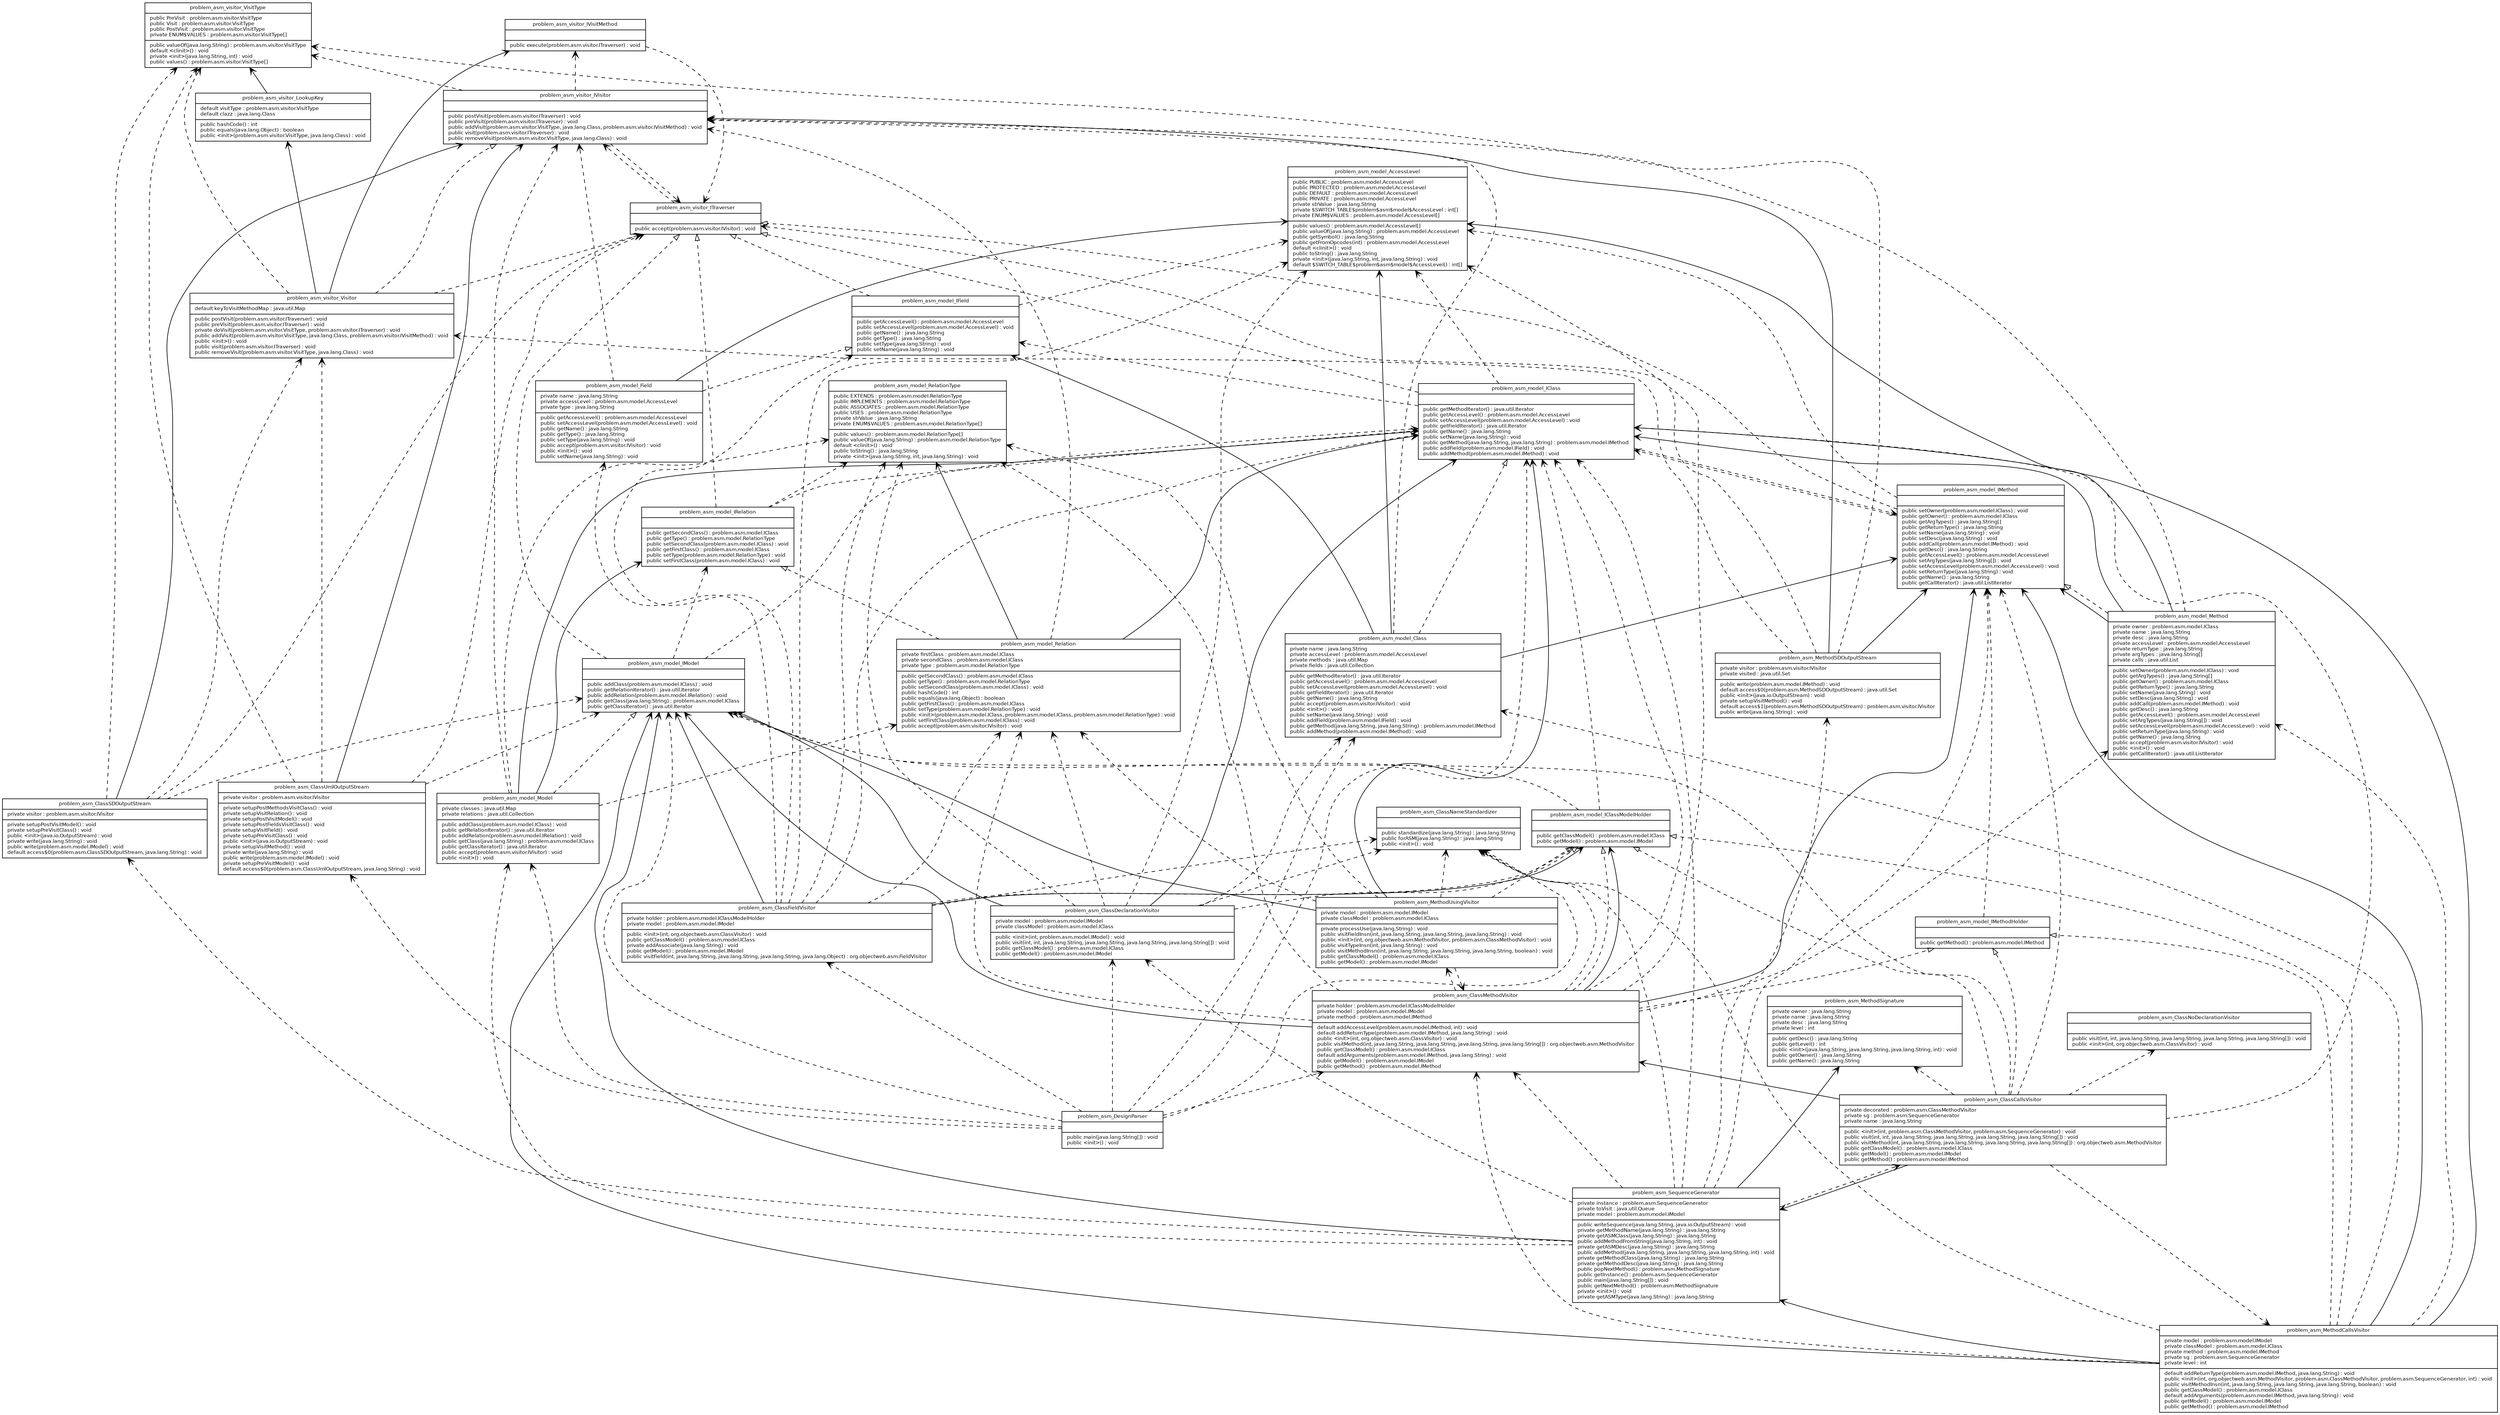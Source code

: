 digraph G {
rankdir=BT;

node [
fontname = "Bitstream Vera Sans"
fontsize = 8
shape = "record"
]
edge [
fontname = "Bitstream Vera Sans"
fontsize = 8
]
problem_asm_model_IMethod [
	label = "{problem_asm_model_IMethod||public setOwner(problem.asm.model.IClass) : void\lpublic getOwner() : problem.asm.model.IClass\lpublic getArgTypes() : java.lang.String[]\lpublic getReturnType() : java.lang.String\lpublic setName(java.lang.String) : void\lpublic setDesc(java.lang.String) : void\lpublic addCall(problem.asm.model.IMethod) : void\lpublic getDesc() : java.lang.String\lpublic getAccessLevel() : problem.asm.model.AccessLevel\lpublic setArgTypes(java.lang.String[]) : void\lpublic setAccessLevel(problem.asm.model.AccessLevel) : void\lpublic setReturnType(java.lang.String) : void\lpublic getName() : java.lang.String\lpublic getCallIterator() : java.util.ListIterator\l}"
]
problem_asm_model_Relation [
	label = "{problem_asm_model_Relation|private firstClass : problem.asm.model.IClass\lprivate secondClass : problem.asm.model.IClass\lprivate type : problem.asm.model.RelationType\l|public getSecondClass() : problem.asm.model.IClass\lpublic getType() : problem.asm.model.RelationType\lpublic setSecondClass(problem.asm.model.IClass) : void\lpublic hashCode() : int\lpublic equals(java.lang.Object) : boolean\lpublic getFirstClass() : problem.asm.model.IClass\lpublic setType(problem.asm.model.RelationType) : void\lpublic \<init\>(problem.asm.model.IClass, problem.asm.model.IClass, problem.asm.model.RelationType) : void\lpublic setFirstClass(problem.asm.model.IClass) : void\lpublic accept(problem.asm.visitor.IVisitor) : void\l}"
]
problem_asm_SequenceGenerator [
	label = "{problem_asm_SequenceGenerator|private instance : problem.asm.SequenceGenerator\lprivate toVisit : java.util.Queue\lprivate model : problem.asm.model.IModel\l|public writeSequence(java.lang.String, java.io.OutputStream) : void\lprivate getMethodName(java.lang.String) : java.lang.String\lprivate getASMClass(java.lang.String) : java.lang.String\lpublic addMethodFromString(java.lang.String, int) : void\lprivate getASMDesc(java.lang.String) : java.lang.String\lpublic addMethod(java.lang.String, java.lang.String, java.lang.String, int) : void\lprivate getMethodClass(java.lang.String) : java.lang.String\lprivate getMethodDesc(java.lang.String) : java.lang.String\lpublic popNextMethod() : problem.asm.MethodSignature\lpublic getInstance() : problem.asm.SequenceGenerator\lpublic main(java.lang.String[]) : void\lpublic getNextMethod() : problem.asm.MethodSignature\lprivate \<init\>() : void\lprivate getASMType(java.lang.String) : java.lang.String\l}"
]
problem_asm_visitor_VisitType [
	label = "{problem_asm_visitor_VisitType|public PreVisit : problem.asm.visitor.VisitType\lpublic Visit : problem.asm.visitor.VisitType\lpublic PostVisit : problem.asm.visitor.VisitType\lprivate ENUM$VALUES : problem.asm.visitor.VisitType[]\l|public valueOf(java.lang.String) : problem.asm.visitor.VisitType\ldefault \<clinit\>() : void\lprivate \<init\>(java.lang.String, int) : void\lpublic values() : problem.asm.visitor.VisitType[]\l}"
]
problem_asm_model_IField [
	label = "{problem_asm_model_IField||public getAccessLevel() : problem.asm.model.AccessLevel\lpublic setAccessLevel(problem.asm.model.AccessLevel) : void\lpublic getName() : java.lang.String\lpublic getType() : java.lang.String\lpublic setType(java.lang.String) : void\lpublic setName(java.lang.String) : void\l}"
]
problem_asm_visitor_Visitor [
	label = "{problem_asm_visitor_Visitor|default keyToVisitMethodMap : java.util.Map\l|public postVisit(problem.asm.visitor.ITraverser) : void\lpublic preVisit(problem.asm.visitor.ITraverser) : void\lprivate doVisit(problem.asm.visitor.VisitType, problem.asm.visitor.ITraverser) : void\lpublic addVisit(problem.asm.visitor.VisitType, java.lang.Class, problem.asm.visitor.IVisitMethod) : void\lpublic \<init\>() : void\lpublic visit(problem.asm.visitor.ITraverser) : void\lpublic removeVisit(problem.asm.visitor.VisitType, java.lang.Class) : void\l}"
]
problem_asm_ClassDeclarationVisitor [
	label = "{problem_asm_ClassDeclarationVisitor|private model : problem.asm.model.IModel\lprivate classModel : problem.asm.model.IClass\l|public \<init\>(int, problem.asm.model.IModel) : void\lpublic visit(int, int, java.lang.String, java.lang.String, java.lang.String, java.lang.String[]) : void\lpublic getClassModel() : problem.asm.model.IClass\lpublic getModel() : problem.asm.model.IModel\l}"
]
problem_asm_ClassNoDeclarationVisitor [
	label = "{problem_asm_ClassNoDeclarationVisitor||public visit(int, int, java.lang.String, java.lang.String, java.lang.String, java.lang.String[]) : void\lpublic \<init\>(int, org.objectweb.asm.ClassVisitor) : void\l}"
]
problem_asm_model_Class [
	label = "{problem_asm_model_Class|private name : java.lang.String\lprivate accessLevel : problem.asm.model.AccessLevel\lprivate methods : java.util.Map\lprivate fields : java.util.Collection\l|public getMethodIterator() : java.util.Iterator\lpublic getAccessLevel() : problem.asm.model.AccessLevel\lpublic setAccessLevel(problem.asm.model.AccessLevel) : void\lpublic getFieldIterator() : java.util.Iterator\lpublic getName() : java.lang.String\lpublic accept(problem.asm.visitor.IVisitor) : void\lpublic \<init\>() : void\lpublic setName(java.lang.String) : void\lpublic addField(problem.asm.model.IField) : void\lpublic getMethod(java.lang.String, java.lang.String) : problem.asm.model.IMethod\lpublic addMethod(problem.asm.model.IMethod) : void\l}"
]
problem_asm_model_RelationType [
	label = "{problem_asm_model_RelationType|public EXTENDS : problem.asm.model.RelationType\lpublic IMPLEMENTS : problem.asm.model.RelationType\lpublic ASSOCIATES : problem.asm.model.RelationType\lpublic USES : problem.asm.model.RelationType\lprivate strValue : java.lang.String\lprivate ENUM$VALUES : problem.asm.model.RelationType[]\l|public values() : problem.asm.model.RelationType[]\lpublic valueOf(java.lang.String) : problem.asm.model.RelationType\ldefault \<clinit\>() : void\lpublic toString() : java.lang.String\lprivate \<init\>(java.lang.String, int, java.lang.String) : void\l}"
]
problem_asm_model_IClass [
	label = "{problem_asm_model_IClass||public getMethodIterator() : java.util.Iterator\lpublic getAccessLevel() : problem.asm.model.AccessLevel\lpublic setAccessLevel(problem.asm.model.AccessLevel) : void\lpublic getFieldIterator() : java.util.Iterator\lpublic getName() : java.lang.String\lpublic setName(java.lang.String) : void\lpublic getMethod(java.lang.String, java.lang.String) : problem.asm.model.IMethod\lpublic addField(problem.asm.model.IField) : void\lpublic addMethod(problem.asm.model.IMethod) : void\l}"
]
problem_asm_model_Model [
	label = "{problem_asm_model_Model|private classes : java.util.Map\lprivate relations : java.util.Collection\l|public addClass(problem.asm.model.IClass) : void\lpublic getRelationIterator() : java.util.Iterator\lpublic addRelation(problem.asm.model.IRelation) : void\lpublic getClass(java.lang.String) : problem.asm.model.IClass\lpublic getClassIterator() : java.util.Iterator\lpublic accept(problem.asm.visitor.IVisitor) : void\lpublic \<init\>() : void\l}"
]
problem_asm_visitor_ITraverser [
	label = "{problem_asm_visitor_ITraverser||public accept(problem.asm.visitor.IVisitor) : void\l}"
]
problem_asm_ClassNameStandardizer [
	label = "{problem_asm_ClassNameStandardizer||public standardize(java.lang.String) : java.lang.String\lpublic forASM(java.lang.String) : java.lang.String\lpublic \<init\>() : void\l}"
]
problem_asm_MethodSignature [
	label = "{problem_asm_MethodSignature|private owner : java.lang.String\lprivate name : java.lang.String\lprivate desc : java.lang.String\lprivate level : int\l|public getDesc() : java.lang.String\lpublic getLevel() : int\lpublic \<init\>(java.lang.String, java.lang.String, java.lang.String, int) : void\lpublic getOwner() : java.lang.String\lpublic getName() : java.lang.String\l}"
]
problem_asm_model_Method [
	label = "{problem_asm_model_Method|private owner : problem.asm.model.IClass\lprivate name : java.lang.String\lprivate desc : java.lang.String\lprivate accessLevel : problem.asm.model.AccessLevel\lprivate returnType : java.lang.String\lprivate argTypes : java.lang.String[]\lprivate calls : java.util.List\l|public setOwner(problem.asm.model.IClass) : void\lpublic getArgTypes() : java.lang.String[]\lpublic getOwner() : problem.asm.model.IClass\lpublic getReturnType() : java.lang.String\lpublic setName(java.lang.String) : void\lpublic setDesc(java.lang.String) : void\lpublic addCall(problem.asm.model.IMethod) : void\lpublic getDesc() : java.lang.String\lpublic getAccessLevel() : problem.asm.model.AccessLevel\lpublic setArgTypes(java.lang.String[]) : void\lpublic setAccessLevel(problem.asm.model.AccessLevel) : void\lpublic setReturnType(java.lang.String) : void\lpublic getName() : java.lang.String\lpublic accept(problem.asm.visitor.IVisitor) : void\lpublic \<init\>() : void\lpublic getCallIterator() : java.util.ListIterator\l}"
]
problem_asm_MethodCallsVisitor [
	label = "{problem_asm_MethodCallsVisitor|private model : problem.asm.model.IModel\lprivate classModel : problem.asm.model.IClass\lprivate method : problem.asm.model.IMethod\lprivate sg : problem.asm.SequenceGenerator\lprivate level : int\l|default addReturnType(problem.asm.model.IMethod, java.lang.String) : void\lpublic \<init\>(int, org.objectweb.asm.MethodVisitor, problem.asm.ClassMethodVisitor, problem.asm.SequenceGenerator, int) : void\lpublic visitMethodInsn(int, java.lang.String, java.lang.String, java.lang.String, boolean) : void\lpublic getClassModel() : problem.asm.model.IClass\ldefault addArguments(problem.asm.model.IMethod, java.lang.String) : void\lpublic getModel() : problem.asm.model.IModel\lpublic getMethod() : problem.asm.model.IMethod\l}"
]
problem_asm_ClassUmlOutputStream [
	label = "{problem_asm_ClassUmlOutputStream|private visitor : problem.asm.visitor.IVisitor\l|private setupPostMethodsVisitClass() : void\lprivate setupVisitRelation() : void\lprivate setupPostVisitModel() : void\lprivate setupPostFieldsVisitClass() : void\lprivate setupVisitField() : void\lprivate setupPreVisitClass() : void\lpublic \<init\>(java.io.OutputStream) : void\lprivate setupVisitMethod() : void\lprivate write(java.lang.String) : void\lpublic write(problem.asm.model.IModel) : void\lprivate setupPreVisitModel() : void\ldefault access$0(problem.asm.ClassUmlOutputStream, java.lang.String) : void\l}"
]
problem_asm_model_AccessLevel [
	label = "{problem_asm_model_AccessLevel|public PUBLIC : problem.asm.model.AccessLevel\lpublic PROTECTED : problem.asm.model.AccessLevel\lpublic DEFAULT : problem.asm.model.AccessLevel\lpublic PRIVATE : problem.asm.model.AccessLevel\lprivate strValue : java.lang.String\lprivate $SWITCH_TABLE$problem$asm$model$AccessLevel : int[]\lprivate ENUM$VALUES : problem.asm.model.AccessLevel[]\l|public values() : problem.asm.model.AccessLevel[]\lpublic valueOf(java.lang.String) : problem.asm.model.AccessLevel\lpublic getSymbol() : java.lang.String\lpublic getFromOpcodes(int) : problem.asm.model.AccessLevel\ldefault \<clinit\>() : void\lpublic toString() : java.lang.String\lprivate \<init\>(java.lang.String, int, java.lang.String) : void\ldefault $SWITCH_TABLE$problem$asm$model$AccessLevel() : int[]\l}"
]
problem_asm_model_Field [
	label = "{problem_asm_model_Field|private name : java.lang.String\lprivate accessLevel : problem.asm.model.AccessLevel\lprivate type : java.lang.String\l|public getAccessLevel() : problem.asm.model.AccessLevel\lpublic setAccessLevel(problem.asm.model.AccessLevel) : void\lpublic getName() : java.lang.String\lpublic getType() : java.lang.String\lpublic setType(java.lang.String) : void\lpublic accept(problem.asm.visitor.IVisitor) : void\lpublic \<init\>() : void\lpublic setName(java.lang.String) : void\l}"
]
problem_asm_ClassSDOutputStream [
	label = "{problem_asm_ClassSDOutputStream|private visitor : problem.asm.visitor.IVisitor\l|private setupPostVisitModel() : void\lprivate setupPreVisitClass() : void\lpublic \<init\>(java.io.OutputStream) : void\lprivate write(java.lang.String) : void\lpublic write(problem.asm.model.IModel) : void\ldefault access$0(problem.asm.ClassSDOutputStream, java.lang.String) : void\l}"
]
problem_asm_model_IModel [
	label = "{problem_asm_model_IModel||public addClass(problem.asm.model.IClass) : void\lpublic getRelationIterator() : java.util.Iterator\lpublic addRelation(problem.asm.model.IRelation) : void\lpublic getClass(java.lang.String) : problem.asm.model.IClass\lpublic getClassIterator() : java.util.Iterator\l}"
]
problem_asm_ClassFieldVisitor [
	label = "{problem_asm_ClassFieldVisitor|private holder : problem.asm.model.IClassModelHolder\lprivate model : problem.asm.model.IModel\l|public \<init\>(int, org.objectweb.asm.ClassVisitor) : void\lpublic getClassModel() : problem.asm.model.IClass\lprivate addAssociate(java.lang.String) : void\lpublic getModel() : problem.asm.model.IModel\lpublic visitField(int, java.lang.String, java.lang.String, java.lang.String, java.lang.Object) : org.objectweb.asm.FieldVisitor\l}"
]
problem_asm_DesignParser [
	label = "{problem_asm_DesignParser||public main(java.lang.String[]) : void\lpublic \<init\>() : void\l}"
]
problem_asm_MethodSDOutputStream [
	label = "{problem_asm_MethodSDOutputStream|private visitor : problem.asm.visitor.IVisitor\lprivate visited : java.util.Set\l|public write(problem.asm.model.IMethod) : void\ldefault access$0(problem.asm.MethodSDOutputStream) : java.util.Set\lpublic \<init\>(java.io.OutputStream) : void\lprivate setupVisitMethod() : void\ldefault access$1(problem.asm.MethodSDOutputStream) : problem.asm.visitor.IVisitor\lpublic write(java.lang.String) : void\l}"
]
problem_asm_ClassCallsVisitor [
	label = "{problem_asm_ClassCallsVisitor|private decorated : problem.asm.ClassMethodVisitor\lprivate sg : problem.asm.SequenceGenerator\lprivate name : java.lang.String\l|public \<init\>(int, problem.asm.ClassMethodVisitor, problem.asm.SequenceGenerator) : void\lpublic visit(int, int, java.lang.String, java.lang.String, java.lang.String, java.lang.String[]) : void\lpublic visitMethod(int, java.lang.String, java.lang.String, java.lang.String, java.lang.String[]) : org.objectweb.asm.MethodVisitor\lpublic getClassModel() : problem.asm.model.IClass\lpublic getModel() : problem.asm.model.IModel\lpublic getMethod() : problem.asm.model.IMethod\l}"
]
problem_asm_visitor_IVisitor [
	label = "{problem_asm_visitor_IVisitor||public postVisit(problem.asm.visitor.ITraverser) : void\lpublic preVisit(problem.asm.visitor.ITraverser) : void\lpublic addVisit(problem.asm.visitor.VisitType, java.lang.Class, problem.asm.visitor.IVisitMethod) : void\lpublic visit(problem.asm.visitor.ITraverser) : void\lpublic removeVisit(problem.asm.visitor.VisitType, java.lang.Class) : void\l}"
]
problem_asm_model_IMethodHolder [
	label = "{problem_asm_model_IMethodHolder||public getMethod() : problem.asm.model.IMethod\l}"
]
problem_asm_visitor_LookupKey [
	label = "{problem_asm_visitor_LookupKey|default visitType : problem.asm.visitor.VisitType\ldefault clazz : java.lang.Class\l|public hashCode() : int\lpublic equals(java.lang.Object) : boolean\lpublic \<init\>(problem.asm.visitor.VisitType, java.lang.Class) : void\l}"
]
problem_asm_model_IClassModelHolder [
	label = "{problem_asm_model_IClassModelHolder||public getClassModel() : problem.asm.model.IClass\lpublic getModel() : problem.asm.model.IModel\l}"
]
problem_asm_visitor_IVisitMethod [
	label = "{problem_asm_visitor_IVisitMethod||public execute(problem.asm.visitor.ITraverser) : void\l}"
]
problem_asm_MethodUsingVisitor [
	label = "{problem_asm_MethodUsingVisitor|private model : problem.asm.model.IModel\lprivate classModel : problem.asm.model.IClass\l|private processUse(java.lang.String) : void\lpublic visitFieldInsn(int, java.lang.String, java.lang.String, java.lang.String) : void\lpublic \<init\>(int, org.objectweb.asm.MethodVisitor, problem.asm.ClassMethodVisitor) : void\lpublic visitTypeInsn(int, java.lang.String) : void\lpublic visitMethodInsn(int, java.lang.String, java.lang.String, java.lang.String, boolean) : void\lpublic getClassModel() : problem.asm.model.IClass\lpublic getModel() : problem.asm.model.IModel\l}"
]
problem_asm_model_IRelation [
	label = "{problem_asm_model_IRelation||public getSecondClass() : problem.asm.model.IClass\lpublic getType() : problem.asm.model.RelationType\lpublic setSecondClass(problem.asm.model.IClass) : void\lpublic getFirstClass() : problem.asm.model.IClass\lpublic setType(problem.asm.model.RelationType) : void\lpublic setFirstClass(problem.asm.model.IClass) : void\l}"
]
problem_asm_ClassMethodVisitor [
	label = "{problem_asm_ClassMethodVisitor|private holder : problem.asm.model.IClassModelHolder\lprivate model : problem.asm.model.IModel\lprivate method : problem.asm.model.IMethod\l|default addAccessLevel(problem.asm.model.IMethod, int) : void\ldefault addReturnType(problem.asm.model.IMethod, java.lang.String) : void\lpublic \<init\>(int, org.objectweb.asm.ClassVisitor) : void\lpublic visitMethod(int, java.lang.String, java.lang.String, java.lang.String, java.lang.String[]) : org.objectweb.asm.MethodVisitor\lpublic getClassModel() : problem.asm.model.IClass\ldefault addArguments(problem.asm.model.IMethod, java.lang.String) : void\lpublic getModel() : problem.asm.model.IModel\lpublic getMethod() : problem.asm.model.IMethod\l}"
]
problem_asm_model_IClassModelHolder -> problem_asm_model_IModel [
	arrowhead = "vee"
	style = "dashed"
]

problem_asm_SequenceGenerator -> problem_asm_ClassDeclarationVisitor [
	arrowhead = "vee"
	style = "dashed"
]

problem_asm_model_IMethodHolder -> problem_asm_model_IMethod [
	arrowhead = "vee"
	style = "dashed"
]

problem_asm_ClassSDOutputStream -> problem_asm_visitor_ITraverser [
	arrowhead = "vee"
	style = "dashed"
]

problem_asm_model_IMethod -> problem_asm_visitor_ITraverser [
	arrowhead = "empty"
	style = "dashed"
]

problem_asm_SequenceGenerator -> problem_asm_MethodSDOutputStream [
	arrowhead = "vee"
	style = "dashed"
]

problem_asm_MethodSDOutputStream -> problem_asm_visitor_Visitor [
	arrowhead = "vee"
	style = "dashed"
]

problem_asm_visitor_Visitor -> problem_asm_visitor_ITraverser [
	arrowhead = "vee"
	style = "dashed"
]

problem_asm_ClassDeclarationVisitor -> problem_asm_model_IClass [
	arrowhead = "vee"
	style = "solid"
]

problem_asm_model_Model -> problem_asm_model_Relation [
	arrowhead = "vee"
	style = "dashed"
]

problem_asm_model_IClass -> problem_asm_model_AccessLevel [
	arrowhead = "vee"
	style = "dashed"
]

problem_asm_model_Field -> problem_asm_model_AccessLevel [
	arrowhead = "vee"
	style = "solid"
]

problem_asm_ClassMethodVisitor -> problem_asm_model_AccessLevel [
	arrowhead = "vee"
	style = "dashed"
]

problem_asm_MethodCallsVisitor -> problem_asm_model_IMethodHolder [
	arrowhead = "empty"
	style = "dashed"
]

problem_asm_MethodUsingVisitor -> problem_asm_ClassMethodVisitor [
	arrowhead = "vee"
	style = "dashed"
]

problem_asm_MethodCallsVisitor -> problem_asm_model_IModel [
	arrowhead = "vee"
	style = "solid"
]

problem_asm_MethodCallsVisitor -> problem_asm_ClassNameStandardizer [
	arrowhead = "vee"
	style = "dashed"
]

problem_asm_model_Class -> problem_asm_model_IClass [
	arrowhead = "empty"
	style = "dashed"
]

problem_asm_model_Method -> problem_asm_model_IMethod [
	arrowhead = "vee"
	style = "solid"
]

problem_asm_ClassDeclarationVisitor -> problem_asm_model_AccessLevel [
	arrowhead = "vee"
	style = "dashed"
]

problem_asm_MethodUsingVisitor -> problem_asm_model_IModel [
	arrowhead = "vee"
	style = "solid"
]

problem_asm_MethodUsingVisitor -> problem_asm_model_RelationType [
	arrowhead = "vee"
	style = "dashed"
]

problem_asm_model_Model -> problem_asm_model_RelationType [
	arrowhead = "vee"
	style = "dashed"
]

problem_asm_model_IField -> problem_asm_visitor_ITraverser [
	arrowhead = "empty"
	style = "dashed"
]

problem_asm_MethodCallsVisitor -> problem_asm_ClassMethodVisitor [
	arrowhead = "vee"
	style = "dashed"
]

problem_asm_ClassUmlOutputStream -> problem_asm_visitor_IVisitor [
	arrowhead = "vee"
	style = "solid"
]

problem_asm_MethodUsingVisitor -> problem_asm_model_Relation [
	arrowhead = "vee"
	style = "dashed"
]

problem_asm_ClassCallsVisitor -> problem_asm_model_IClassModelHolder [
	arrowhead = "empty"
	style = "dashed"
]

problem_asm_model_Method -> problem_asm_model_IClass [
	arrowhead = "vee"
	style = "solid"
]

problem_asm_ClassFieldVisitor -> problem_asm_model_IClassModelHolder [
	arrowhead = "empty"
	style = "dashed"
]

problem_asm_SequenceGenerator -> problem_asm_model_IModel [
	arrowhead = "vee"
	style = "solid"
]

problem_asm_ClassMethodVisitor -> problem_asm_model_IClass [
	arrowhead = "vee"
	style = "dashed"
]

problem_asm_MethodUsingVisitor -> problem_asm_model_IClass [
	arrowhead = "vee"
	style = "solid"
]

problem_asm_visitor_IVisitor -> problem_asm_visitor_IVisitMethod [
	arrowhead = "vee"
	style = "dashed"
]

problem_asm_visitor_IVisitMethod -> problem_asm_visitor_ITraverser [
	arrowhead = "vee"
	style = "dashed"
]

problem_asm_ClassCallsVisitor -> problem_asm_ClassMethodVisitor [
	arrowhead = "vee"
	style = "solid"
]

problem_asm_MethodCallsVisitor -> problem_asm_model_Class [
	arrowhead = "vee"
	style = "dashed"
]

problem_asm_MethodUsingVisitor -> problem_asm_model_IClassModelHolder [
	arrowhead = "empty"
	style = "dashed"
]

problem_asm_model_Field -> problem_asm_model_IField [
	arrowhead = "empty"
	style = "dashed"
]

problem_asm_model_IRelation -> problem_asm_model_IClass [
	arrowhead = "vee"
	style = "dashed"
]

problem_asm_model_IMethod -> problem_asm_model_AccessLevel [
	arrowhead = "vee"
	style = "dashed"
]

problem_asm_SequenceGenerator -> problem_asm_ClassNameStandardizer [
	arrowhead = "vee"
	style = "dashed"
]

problem_asm_DesignParser -> problem_asm_ClassFieldVisitor [
	arrowhead = "vee"
	style = "dashed"
]

problem_asm_model_IField -> problem_asm_model_AccessLevel [
	arrowhead = "vee"
	style = "dashed"
]

problem_asm_ClassUmlOutputStream -> problem_asm_model_IModel [
	arrowhead = "vee"
	style = "dashed"
]

problem_asm_ClassFieldVisitor -> problem_asm_model_Field [
	arrowhead = "vee"
	style = "dashed"
]

problem_asm_SequenceGenerator -> problem_asm_MethodSignature [
	arrowhead = "vee"
	style = "solid"
]

problem_asm_visitor_LookupKey -> problem_asm_visitor_VisitType [
	arrowhead = "vee"
	style = "solid"
]

problem_asm_model_IModel -> problem_asm_model_IClass [
	arrowhead = "vee"
	style = "dashed"
]

problem_asm_ClassFieldVisitor -> problem_asm_model_Relation [
	arrowhead = "vee"
	style = "dashed"
]

problem_asm_SequenceGenerator -> problem_asm_model_IMethod [
	arrowhead = "vee"
	style = "dashed"
]

problem_asm_model_IRelation -> problem_asm_visitor_ITraverser [
	arrowhead = "empty"
	style = "dashed"
]

problem_asm_ClassDeclarationVisitor -> problem_asm_model_Class [
	arrowhead = "vee"
	style = "dashed"
]

problem_asm_ClassUmlOutputStream -> problem_asm_visitor_Visitor [
	arrowhead = "vee"
	style = "dashed"
]

problem_asm_model_IModel -> problem_asm_visitor_ITraverser [
	arrowhead = "empty"
	style = "dashed"
]

problem_asm_model_Model -> problem_asm_visitor_IVisitor [
	arrowhead = "vee"
	style = "dashed"
]

problem_asm_MethodCallsVisitor -> problem_asm_model_Method [
	arrowhead = "vee"
	style = "dashed"
]

problem_asm_ClassUmlOutputStream -> problem_asm_visitor_VisitType [
	arrowhead = "vee"
	style = "dashed"
]

problem_asm_DesignParser -> problem_asm_model_Class [
	arrowhead = "vee"
	style = "dashed"
]

problem_asm_model_Relation -> problem_asm_model_IRelation [
	arrowhead = "empty"
	style = "dashed"
]

problem_asm_ClassSDOutputStream -> problem_asm_model_IModel [
	arrowhead = "vee"
	style = "dashed"
]

problem_asm_DesignParser -> problem_asm_model_IModel [
	arrowhead = "vee"
	style = "dashed"
]

problem_asm_ClassMethodVisitor -> problem_asm_model_Relation [
	arrowhead = "vee"
	style = "dashed"
]

problem_asm_ClassUmlOutputStream -> problem_asm_visitor_ITraverser [
	arrowhead = "vee"
	style = "dashed"
]

problem_asm_model_Class -> problem_asm_model_IField [
	arrowhead = "vee"
	style = "solid"
]

problem_asm_ClassCallsVisitor -> problem_asm_model_IClass [
	arrowhead = "vee"
	style = "dashed"
]

problem_asm_ClassFieldVisitor -> problem_asm_model_IClass [
	arrowhead = "vee"
	style = "dashed"
]

problem_asm_DesignParser -> problem_asm_ClassNameStandardizer [
	arrowhead = "vee"
	style = "dashed"
]

problem_asm_model_IClass -> problem_asm_model_IMethod [
	arrowhead = "vee"
	style = "dashed"
]

problem_asm_model_IModel -> problem_asm_model_IRelation [
	arrowhead = "vee"
	style = "dashed"
]

problem_asm_ClassDeclarationVisitor -> problem_asm_ClassNameStandardizer [
	arrowhead = "vee"
	style = "dashed"
]

problem_asm_ClassDeclarationVisitor -> problem_asm_model_IClassModelHolder [
	arrowhead = "empty"
	style = "dashed"
]

problem_asm_ClassFieldVisitor -> problem_asm_model_IField [
	arrowhead = "vee"
	style = "dashed"
]

problem_asm_ClassDeclarationVisitor -> problem_asm_model_IModel [
	arrowhead = "vee"
	style = "solid"
]

problem_asm_visitor_Visitor -> problem_asm_visitor_VisitType [
	arrowhead = "vee"
	style = "dashed"
]

problem_asm_SequenceGenerator -> problem_asm_ClassSDOutputStream [
	arrowhead = "vee"
	style = "dashed"
]

problem_asm_ClassSDOutputStream -> problem_asm_visitor_VisitType [
	arrowhead = "vee"
	style = "dashed"
]

problem_asm_model_IClassModelHolder -> problem_asm_model_IClass [
	arrowhead = "vee"
	style = "dashed"
]

problem_asm_model_Relation -> problem_asm_visitor_IVisitor [
	arrowhead = "vee"
	style = "dashed"
]

problem_asm_model_Method -> problem_asm_model_IMethod [
	arrowhead = "empty"
	style = "dashed"
]

problem_asm_ClassCallsVisitor -> problem_asm_model_IMethodHolder [
	arrowhead = "empty"
	style = "dashed"
]

problem_asm_model_Method -> problem_asm_model_AccessLevel [
	arrowhead = "vee"
	style = "solid"
]

problem_asm_ClassSDOutputStream -> problem_asm_visitor_Visitor [
	arrowhead = "vee"
	style = "dashed"
]

problem_asm_ClassDeclarationVisitor -> problem_asm_model_RelationType [
	arrowhead = "vee"
	style = "dashed"
]

problem_asm_visitor_Visitor -> problem_asm_visitor_IVisitMethod [
	arrowhead = "vee"
	style = "solid"
]

problem_asm_model_Model -> problem_asm_model_IRelation [
	arrowhead = "vee"
	style = "solid"
]

problem_asm_model_IMethod -> problem_asm_model_IClass [
	arrowhead = "vee"
	style = "dashed"
]

problem_asm_model_Relation -> problem_asm_model_RelationType [
	arrowhead = "vee"
	style = "solid"
]

problem_asm_visitor_Visitor -> problem_asm_visitor_LookupKey [
	arrowhead = "vee"
	style = "solid"
]

problem_asm_model_Field -> problem_asm_visitor_IVisitor [
	arrowhead = "vee"
	style = "dashed"
]

problem_asm_model_IClass -> problem_asm_visitor_ITraverser [
	arrowhead = "empty"
	style = "dashed"
]

problem_asm_ClassSDOutputStream -> problem_asm_visitor_IVisitor [
	arrowhead = "vee"
	style = "solid"
]

problem_asm_DesignParser -> problem_asm_ClassDeclarationVisitor [
	arrowhead = "vee"
	style = "dashed"
]

problem_asm_MethodCallsVisitor -> problem_asm_model_IClass [
	arrowhead = "vee"
	style = "solid"
]

problem_asm_ClassMethodVisitor -> problem_asm_model_Method [
	arrowhead = "vee"
	style = "dashed"
]

problem_asm_model_Class -> problem_asm_visitor_IVisitor [
	arrowhead = "vee"
	style = "dashed"
]

problem_asm_MethodCallsVisitor -> problem_asm_SequenceGenerator [
	arrowhead = "vee"
	style = "solid"
]

problem_asm_ClassFieldVisitor -> problem_asm_model_AccessLevel [
	arrowhead = "vee"
	style = "dashed"
]

problem_asm_visitor_ITraverser -> problem_asm_visitor_IVisitor [
	arrowhead = "vee"
	style = "dashed"
]

problem_asm_model_IRelation -> problem_asm_model_RelationType [
	arrowhead = "vee"
	style = "dashed"
]

problem_asm_MethodUsingVisitor -> problem_asm_ClassNameStandardizer [
	arrowhead = "vee"
	style = "dashed"
]

problem_asm_ClassCallsVisitor -> problem_asm_MethodSignature [
	arrowhead = "vee"
	style = "dashed"
]

problem_asm_MethodSDOutputStream -> problem_asm_visitor_IVisitor [
	arrowhead = "vee"
	style = "solid"
]

problem_asm_DesignParser -> problem_asm_model_Model [
	arrowhead = "vee"
	style = "dashed"
]

problem_asm_ClassMethodVisitor -> problem_asm_model_RelationType [
	arrowhead = "vee"
	style = "dashed"
]

problem_asm_SequenceGenerator -> problem_asm_ClassMethodVisitor [
	arrowhead = "vee"
	style = "dashed"
]

problem_asm_ClassFieldVisitor -> problem_asm_ClassNameStandardizer [
	arrowhead = "vee"
	style = "dashed"
]

problem_asm_model_Class -> problem_asm_model_AccessLevel [
	arrowhead = "vee"
	style = "solid"
]

problem_asm_model_Model -> problem_asm_model_IClass [
	arrowhead = "vee"
	style = "solid"
]

problem_asm_ClassMethodVisitor -> problem_asm_ClassNameStandardizer [
	arrowhead = "vee"
	style = "dashed"
]

problem_asm_MethodCallsVisitor -> problem_asm_model_IMethod [
	arrowhead = "vee"
	style = "solid"
]

problem_asm_ClassMethodVisitor -> problem_asm_model_IClassModelHolder [
	arrowhead = "empty"
	style = "dashed"
]

problem_asm_visitor_Visitor -> problem_asm_visitor_IVisitor [
	arrowhead = "empty"
	style = "dashed"
]

problem_asm_ClassFieldVisitor -> problem_asm_model_RelationType [
	arrowhead = "vee"
	style = "dashed"
]

problem_asm_DesignParser -> problem_asm_ClassMethodVisitor [
	arrowhead = "vee"
	style = "dashed"
]

problem_asm_model_Relation -> problem_asm_model_IClass [
	arrowhead = "vee"
	style = "solid"
]

problem_asm_ClassCallsVisitor -> problem_asm_ClassNoDeclarationVisitor [
	arrowhead = "vee"
	style = "dashed"
]

problem_asm_ClassFieldVisitor -> problem_asm_model_IModel [
	arrowhead = "vee"
	style = "solid"
]

problem_asm_SequenceGenerator -> problem_asm_model_IClass [
	arrowhead = "vee"
	style = "dashed"
]

problem_asm_DesignParser -> problem_asm_ClassUmlOutputStream [
	arrowhead = "vee"
	style = "dashed"
]

problem_asm_ClassDeclarationVisitor -> problem_asm_model_Relation [
	arrowhead = "vee"
	style = "dashed"
]

problem_asm_model_Method -> problem_asm_visitor_IVisitor [
	arrowhead = "vee"
	style = "dashed"
]

problem_asm_DesignParser -> problem_asm_model_IClass [
	arrowhead = "vee"
	style = "dashed"
]

problem_asm_MethodSDOutputStream -> problem_asm_model_IMethod [
	arrowhead = "vee"
	style = "solid"
]

problem_asm_MethodSDOutputStream -> problem_asm_visitor_ITraverser [
	arrowhead = "vee"
	style = "dashed"
]

problem_asm_ClassMethodVisitor -> problem_asm_MethodUsingVisitor [
	arrowhead = "vee"
	style = "dashed"
]

problem_asm_model_Model -> problem_asm_model_IModel [
	arrowhead = "empty"
	style = "dashed"
]

problem_asm_MethodCallsVisitor -> problem_asm_model_IClassModelHolder [
	arrowhead = "empty"
	style = "dashed"
]

problem_asm_visitor_IVisitor -> problem_asm_visitor_VisitType [
	arrowhead = "vee"
	style = "dashed"
]

problem_asm_ClassCallsVisitor -> problem_asm_model_IMethod [
	arrowhead = "vee"
	style = "dashed"
]

problem_asm_MethodSDOutputStream -> problem_asm_visitor_VisitType [
	arrowhead = "vee"
	style = "dashed"
]

problem_asm_ClassCallsVisitor -> problem_asm_model_IModel [
	arrowhead = "vee"
	style = "dashed"
]

problem_asm_ClassFieldVisitor -> problem_asm_model_IClassModelHolder [
	arrowhead = "vee"
	style = "solid"
]

problem_asm_ClassCallsVisitor -> problem_asm_SequenceGenerator [
	arrowhead = "vee"
	style = "solid"
]

problem_asm_SequenceGenerator -> problem_asm_model_Model [
	arrowhead = "vee"
	style = "dashed"
]

problem_asm_visitor_IVisitor -> problem_asm_visitor_ITraverser [
	arrowhead = "vee"
	style = "dashed"
]

problem_asm_model_IClass -> problem_asm_model_IField [
	arrowhead = "vee"
	style = "dashed"
]

problem_asm_ClassMethodVisitor -> problem_asm_model_IMethod [
	arrowhead = "vee"
	style = "solid"
]

problem_asm_SequenceGenerator -> problem_asm_ClassCallsVisitor [
	arrowhead = "vee"
	style = "dashed"
]

problem_asm_ClassMethodVisitor -> problem_asm_model_IClassModelHolder [
	arrowhead = "vee"
	style = "solid"
]

problem_asm_model_Class -> problem_asm_model_IMethod [
	arrowhead = "vee"
	style = "solid"
]

problem_asm_ClassMethodVisitor -> problem_asm_model_IModel [
	arrowhead = "vee"
	style = "solid"
]

problem_asm_ClassMethodVisitor -> problem_asm_model_IMethodHolder [
	arrowhead = "empty"
	style = "dashed"
]

problem_asm_ClassCallsVisitor -> problem_asm_MethodCallsVisitor [
	arrowhead = "vee"
	style = "dashed"
]

}
